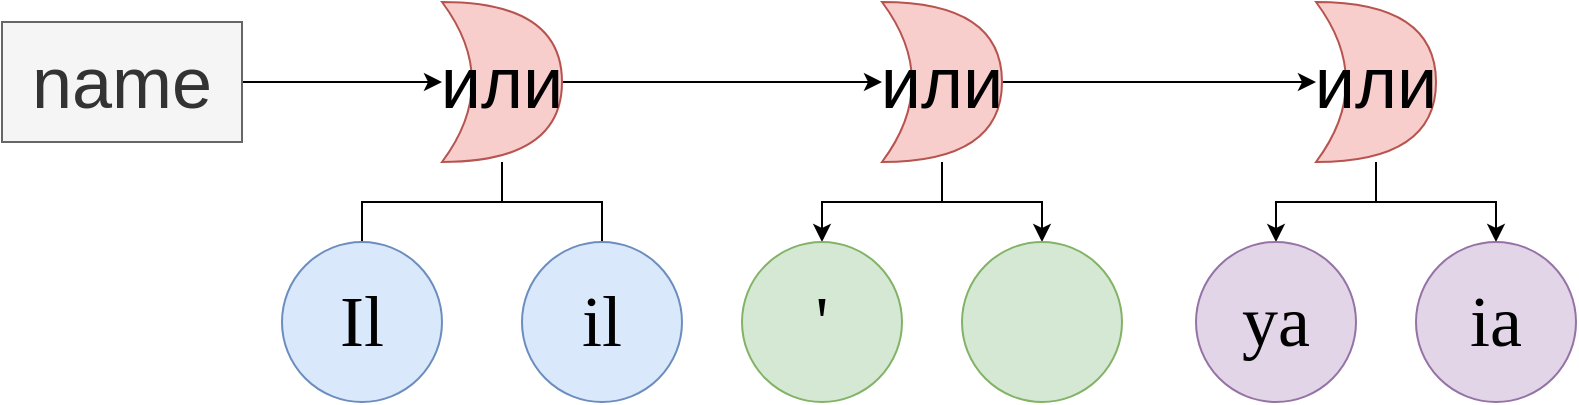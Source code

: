 <mxfile version="26.2.2" pages="4">
  <diagram name="name" id="vvKDLJb-A-VOjZvv_khr">
    <mxGraphModel dx="1697" dy="602" grid="1" gridSize="10" guides="1" tooltips="1" connect="1" arrows="1" fold="1" page="1" pageScale="1" pageWidth="827" pageHeight="1169" math="0" shadow="0">
      <root>
        <mxCell id="0" />
        <mxCell id="1" parent="0" />
        <mxCell id="aWQmwTy3YkOuyZylsyw8-1" style="edgeStyle=orthogonalEdgeStyle;rounded=0;orthogonalLoop=1;jettySize=auto;html=1;endArrow=none;startFill=0;fontSize=36;" parent="1" source="aWQmwTy3YkOuyZylsyw8-4" target="aWQmwTy3YkOuyZylsyw8-5" edge="1">
          <mxGeometry relative="1" as="geometry" />
        </mxCell>
        <mxCell id="aWQmwTy3YkOuyZylsyw8-2" style="edgeStyle=orthogonalEdgeStyle;rounded=0;orthogonalLoop=1;jettySize=auto;html=1;endArrow=none;startFill=0;fontSize=36;" parent="1" source="aWQmwTy3YkOuyZylsyw8-4" target="aWQmwTy3YkOuyZylsyw8-6" edge="1">
          <mxGeometry relative="1" as="geometry" />
        </mxCell>
        <mxCell id="aWQmwTy3YkOuyZylsyw8-3" style="edgeStyle=orthogonalEdgeStyle;rounded=0;orthogonalLoop=1;jettySize=auto;html=1;exitX=1;exitY=0.5;exitDx=0;exitDy=0;exitPerimeter=0;fontSize=36;" parent="1" source="aWQmwTy3YkOuyZylsyw8-4" target="aWQmwTy3YkOuyZylsyw8-12" edge="1">
          <mxGeometry relative="1" as="geometry">
            <mxPoint x="290" y="470" as="targetPoint" />
          </mxGeometry>
        </mxCell>
        <mxCell id="aWQmwTy3YkOuyZylsyw8-4" value="или" style="shape=xor;whiteSpace=wrap;html=1;fillColor=#f8cecc;strokeColor=#b85450;fontSize=36;" parent="1" vertex="1">
          <mxGeometry x="70" y="430" width="60" height="80" as="geometry" />
        </mxCell>
        <mxCell id="aWQmwTy3YkOuyZylsyw8-5" value="Il" style="ellipse;whiteSpace=wrap;html=1;aspect=fixed;fontFamily=Times New Roman;fillColor=#dae8fc;strokeColor=#6c8ebf;fontSize=36;" parent="1" vertex="1">
          <mxGeometry x="-10" y="550" width="80" height="80" as="geometry" />
        </mxCell>
        <mxCell id="aWQmwTy3YkOuyZylsyw8-6" value="il" style="ellipse;whiteSpace=wrap;html=1;aspect=fixed;fontFamily=Times New Roman;fillColor=#dae8fc;strokeColor=#6c8ebf;fontSize=36;" parent="1" vertex="1">
          <mxGeometry x="110" y="550" width="80" height="80" as="geometry" />
        </mxCell>
        <mxCell id="aWQmwTy3YkOuyZylsyw8-7" style="edgeStyle=orthogonalEdgeStyle;rounded=0;orthogonalLoop=1;jettySize=auto;html=1;fontSize=36;" parent="1" source="aWQmwTy3YkOuyZylsyw8-12" target="aWQmwTy3YkOuyZylsyw8-9" edge="1">
          <mxGeometry relative="1" as="geometry">
            <mxPoint x="320" y="510" as="sourcePoint" />
          </mxGeometry>
        </mxCell>
        <mxCell id="aWQmwTy3YkOuyZylsyw8-8" style="edgeStyle=orthogonalEdgeStyle;rounded=0;orthogonalLoop=1;jettySize=auto;html=1;fontSize=36;" parent="1" source="aWQmwTy3YkOuyZylsyw8-12" target="aWQmwTy3YkOuyZylsyw8-10" edge="1">
          <mxGeometry relative="1" as="geometry">
            <mxPoint x="320" y="510" as="sourcePoint" />
          </mxGeometry>
        </mxCell>
        <mxCell id="aWQmwTy3YkOuyZylsyw8-9" value="&#39;" style="ellipse;whiteSpace=wrap;html=1;aspect=fixed;fontFamily=Times New Roman;fillColor=#d5e8d4;strokeColor=#82b366;fontSize=36;" parent="1" vertex="1">
          <mxGeometry x="220" y="550" width="80" height="80" as="geometry" />
        </mxCell>
        <mxCell id="aWQmwTy3YkOuyZylsyw8-10" value="" style="ellipse;whiteSpace=wrap;html=1;aspect=fixed;fontFamily=Times New Roman;fillColor=#d5e8d4;strokeColor=#82b366;fontSize=36;" parent="1" vertex="1">
          <mxGeometry x="330" y="550" width="80" height="80" as="geometry" />
        </mxCell>
        <mxCell id="aWQmwTy3YkOuyZylsyw8-11" style="edgeStyle=orthogonalEdgeStyle;rounded=0;orthogonalLoop=1;jettySize=auto;html=1;exitX=1;exitY=0.5;exitDx=0;exitDy=0;exitPerimeter=0;fontSize=36;" parent="1" source="aWQmwTy3YkOuyZylsyw8-12" target="aWQmwTy3YkOuyZylsyw8-15" edge="1">
          <mxGeometry relative="1" as="geometry" />
        </mxCell>
        <mxCell id="aWQmwTy3YkOuyZylsyw8-12" value="или" style="shape=xor;whiteSpace=wrap;html=1;fillColor=#f8cecc;strokeColor=#b85450;fontSize=36;" parent="1" vertex="1">
          <mxGeometry x="290" y="430" width="60" height="80" as="geometry" />
        </mxCell>
        <mxCell id="aWQmwTy3YkOuyZylsyw8-13" style="edgeStyle=orthogonalEdgeStyle;rounded=0;orthogonalLoop=1;jettySize=auto;html=1;fontSize=36;" parent="1" source="aWQmwTy3YkOuyZylsyw8-15" target="aWQmwTy3YkOuyZylsyw8-17" edge="1">
          <mxGeometry relative="1" as="geometry" />
        </mxCell>
        <mxCell id="aWQmwTy3YkOuyZylsyw8-14" style="edgeStyle=orthogonalEdgeStyle;rounded=0;orthogonalLoop=1;jettySize=auto;html=1;fontSize=36;" parent="1" source="aWQmwTy3YkOuyZylsyw8-15" target="aWQmwTy3YkOuyZylsyw8-16" edge="1">
          <mxGeometry relative="1" as="geometry" />
        </mxCell>
        <mxCell id="aWQmwTy3YkOuyZylsyw8-15" value="или" style="shape=xor;whiteSpace=wrap;html=1;fillColor=#f8cecc;strokeColor=#b85450;fontSize=36;" parent="1" vertex="1">
          <mxGeometry x="507" y="430" width="60" height="80" as="geometry" />
        </mxCell>
        <mxCell id="aWQmwTy3YkOuyZylsyw8-16" value="ia" style="ellipse;whiteSpace=wrap;html=1;aspect=fixed;fontFamily=Times New Roman;fillColor=#e1d5e7;strokeColor=#9673a6;fontSize=36;" parent="1" vertex="1">
          <mxGeometry x="557" y="550" width="80" height="80" as="geometry" />
        </mxCell>
        <mxCell id="aWQmwTy3YkOuyZylsyw8-17" value="ya" style="ellipse;whiteSpace=wrap;html=1;aspect=fixed;fontFamily=Times New Roman;fillColor=#e1d5e7;strokeColor=#9673a6;fontSize=36;" parent="1" vertex="1">
          <mxGeometry x="447" y="550" width="80" height="80" as="geometry" />
        </mxCell>
        <mxCell id="BVjqVdA56QGrIOSSeF0j-2" style="edgeStyle=orthogonalEdgeStyle;rounded=0;orthogonalLoop=1;jettySize=auto;html=1;fontSize=36;" edge="1" parent="1" source="BVjqVdA56QGrIOSSeF0j-1" target="aWQmwTy3YkOuyZylsyw8-4">
          <mxGeometry relative="1" as="geometry" />
        </mxCell>
        <mxCell id="BVjqVdA56QGrIOSSeF0j-1" value="name" style="rounded=0;whiteSpace=wrap;html=1;fillColor=#f5f5f5;fontColor=#333333;strokeColor=#666666;fontSize=36;" vertex="1" parent="1">
          <mxGeometry x="-150" y="440" width="120" height="60" as="geometry" />
        </mxCell>
      </root>
    </mxGraphModel>
  </diagram>
  <diagram id="BvyeQ3Gx6KRCyaRTZ55Z" name="family">
    <mxGraphModel dx="1871" dy="722" grid="1" gridSize="10" guides="1" tooltips="1" connect="1" arrows="1" fold="1" page="1" pageScale="1" pageWidth="827" pageHeight="1169" math="0" shadow="0">
      <root>
        <mxCell id="0" />
        <mxCell id="1" parent="0" />
        <mxCell id="IlyarWeLGDUUMpu-slPG-1" style="edgeStyle=orthogonalEdgeStyle;rounded=0;orthogonalLoop=1;jettySize=auto;html=1;endArrow=none;startFill=0;fontSize=36;" parent="1" source="IlyarWeLGDUUMpu-slPG-4" target="IlyarWeLGDUUMpu-slPG-5" edge="1">
          <mxGeometry relative="1" as="geometry" />
        </mxCell>
        <mxCell id="IlyarWeLGDUUMpu-slPG-2" style="edgeStyle=orthogonalEdgeStyle;rounded=0;orthogonalLoop=1;jettySize=auto;html=1;endArrow=none;startFill=0;fontSize=36;" parent="1" source="IlyarWeLGDUUMpu-slPG-4" target="IlyarWeLGDUUMpu-slPG-6" edge="1">
          <mxGeometry relative="1" as="geometry" />
        </mxCell>
        <mxCell id="IlyarWeLGDUUMpu-slPG-3" style="edgeStyle=orthogonalEdgeStyle;rounded=0;orthogonalLoop=1;jettySize=auto;html=1;exitX=1;exitY=0.5;exitDx=0;exitDy=0;exitPerimeter=0;fontSize=36;" parent="1" source="IlyarWeLGDUUMpu-slPG-4" target="zYNdACUo6oXeiGIH741T-5" edge="1">
          <mxGeometry relative="1" as="geometry">
            <mxPoint x="290" y="470" as="targetPoint" />
          </mxGeometry>
        </mxCell>
        <mxCell id="IlyarWeLGDUUMpu-slPG-4" value="или" style="shape=xor;whiteSpace=wrap;html=1;fillColor=#f8cecc;strokeColor=#b85450;fontSize=36;" parent="1" vertex="1">
          <mxGeometry x="70" y="430" width="60" height="80" as="geometry" />
        </mxCell>
        <mxCell id="IlyarWeLGDUUMpu-slPG-5" value="Y" style="ellipse;whiteSpace=wrap;html=1;aspect=fixed;fontFamily=Times New Roman;fillColor=#dae8fc;strokeColor=#6c8ebf;fontStyle=1;fontSize=36;" parent="1" vertex="1">
          <mxGeometry x="-10" y="550" width="80" height="80" as="geometry" />
        </mxCell>
        <mxCell id="IlyarWeLGDUUMpu-slPG-6" value="J" style="ellipse;whiteSpace=wrap;html=1;aspect=fixed;fontFamily=Times New Roman;fillColor=#dae8fc;strokeColor=#6c8ebf;fontSize=36;" parent="1" vertex="1">
          <mxGeometry x="110" y="550" width="80" height="80" as="geometry" />
        </mxCell>
        <mxCell id="IlyarWeLGDUUMpu-slPG-7" style="edgeStyle=orthogonalEdgeStyle;rounded=0;orthogonalLoop=1;jettySize=auto;html=1;endArrow=none;startFill=0;fontSize=36;" parent="1" source="IlyarWeLGDUUMpu-slPG-12" target="IlyarWeLGDUUMpu-slPG-9" edge="1">
          <mxGeometry relative="1" as="geometry">
            <mxPoint x="419" y="510" as="sourcePoint" />
          </mxGeometry>
        </mxCell>
        <mxCell id="IlyarWeLGDUUMpu-slPG-8" style="edgeStyle=orthogonalEdgeStyle;rounded=0;orthogonalLoop=1;jettySize=auto;html=1;endArrow=none;startFill=0;fontSize=36;" parent="1" source="IlyarWeLGDUUMpu-slPG-12" target="IlyarWeLGDUUMpu-slPG-10" edge="1">
          <mxGeometry relative="1" as="geometry">
            <mxPoint x="419" y="510" as="sourcePoint" />
          </mxGeometry>
        </mxCell>
        <mxCell id="IlyarWeLGDUUMpu-slPG-9" value="k" style="ellipse;whiteSpace=wrap;html=1;aspect=fixed;fontFamily=Times New Roman;fillColor=#d5e8d4;strokeColor=#82b366;fontSize=36;" parent="1" vertex="1">
          <mxGeometry x="319" y="550" width="80" height="80" as="geometry" />
        </mxCell>
        <mxCell id="IlyarWeLGDUUMpu-slPG-10" value="" style="ellipse;whiteSpace=wrap;html=1;aspect=fixed;fontFamily=Times New Roman;fillColor=#d5e8d4;strokeColor=#82b366;fontSize=36;" parent="1" vertex="1">
          <mxGeometry x="429" y="550" width="80" height="80" as="geometry" />
        </mxCell>
        <mxCell id="IlyarWeLGDUUMpu-slPG-11" style="edgeStyle=orthogonalEdgeStyle;rounded=0;orthogonalLoop=1;jettySize=auto;html=1;exitX=1;exitY=0.5;exitDx=0;exitDy=0;exitPerimeter=0;fontSize=36;" parent="1" source="IlyarWeLGDUUMpu-slPG-12" target="zYNdACUo6oXeiGIH741T-7" edge="1">
          <mxGeometry relative="1" as="geometry">
            <mxPoint x="610" y="470" as="targetPoint" />
          </mxGeometry>
        </mxCell>
        <mxCell id="IlyarWeLGDUUMpu-slPG-12" value="или" style="shape=xor;whiteSpace=wrap;html=1;fillColor=#f8cecc;strokeColor=#b85450;fontSize=36;" parent="1" vertex="1">
          <mxGeometry x="389" y="430" width="60" height="80" as="geometry" />
        </mxCell>
        <mxCell id="IlyarWeLGDUUMpu-slPG-13" style="edgeStyle=orthogonalEdgeStyle;rounded=0;orthogonalLoop=1;jettySize=auto;html=1;endArrow=none;startFill=0;fontSize=36;" parent="1" source="IlyarWeLGDUUMpu-slPG-15" target="IlyarWeLGDUUMpu-slPG-17" edge="1">
          <mxGeometry relative="1" as="geometry" />
        </mxCell>
        <mxCell id="IlyarWeLGDUUMpu-slPG-14" style="edgeStyle=orthogonalEdgeStyle;rounded=0;orthogonalLoop=1;jettySize=auto;html=1;endArrow=none;startFill=0;fontSize=36;" parent="1" source="IlyarWeLGDUUMpu-slPG-15" target="IlyarWeLGDUUMpu-slPG-16" edge="1">
          <mxGeometry relative="1" as="geometry" />
        </mxCell>
        <mxCell id="PwUADSbrjP1wNqWiFYnd-2" style="edgeStyle=orthogonalEdgeStyle;rounded=0;orthogonalLoop=1;jettySize=auto;html=1;fontSize=36;" parent="1" source="PwUADSbrjP1wNqWiFYnd-3" target="PwUADSbrjP1wNqWiFYnd-1" edge="1">
          <mxGeometry relative="1" as="geometry" />
        </mxCell>
        <mxCell id="IlyarWeLGDUUMpu-slPG-15" value="или" style="shape=xor;whiteSpace=wrap;html=1;fillColor=#f8cecc;strokeColor=#b85450;fontSize=36;" parent="1" vertex="1">
          <mxGeometry x="747" y="430" width="60" height="80" as="geometry" />
        </mxCell>
        <mxCell id="IlyarWeLGDUUMpu-slPG-16" value="w" style="ellipse;whiteSpace=wrap;html=1;aspect=fixed;fontFamily=Times New Roman;fillColor=#e1d5e7;strokeColor=#9673a6;fontSize=36;" parent="1" vertex="1">
          <mxGeometry x="797" y="550" width="80" height="80" as="geometry" />
        </mxCell>
        <mxCell id="IlyarWeLGDUUMpu-slPG-17" value="v" style="ellipse;whiteSpace=wrap;html=1;aspect=fixed;fontFamily=Times New Roman;fillColor=#e1d5e7;strokeColor=#9673a6;fontSize=36;" parent="1" vertex="1">
          <mxGeometry x="687" y="550" width="80" height="80" as="geometry" />
        </mxCell>
        <mxCell id="zYNdACUo6oXeiGIH741T-1" style="edgeStyle=orthogonalEdgeStyle;rounded=0;orthogonalLoop=1;jettySize=auto;html=1;exitX=0.5;exitY=0;exitDx=0;exitDy=0;endArrow=none;startFill=0;fontSize=36;" parent="1" source="IlyarWeLGDUUMpu-slPG-18" target="IlyarWeLGDUUMpu-slPG-4" edge="1">
          <mxGeometry relative="1" as="geometry" />
        </mxCell>
        <mxCell id="IlyarWeLGDUUMpu-slPG-18" value="Ii" style="ellipse;whiteSpace=wrap;html=1;aspect=fixed;fontFamily=Times New Roman;fillColor=#dae8fc;strokeColor=#6c8ebf;fontSize=36;" parent="1" vertex="1">
          <mxGeometry x="-120" y="550" width="80" height="80" as="geometry" />
        </mxCell>
        <mxCell id="zYNdACUo6oXeiGIH741T-3" style="edgeStyle=orthogonalEdgeStyle;rounded=0;orthogonalLoop=1;jettySize=auto;html=1;exitX=0.5;exitY=0;exitDx=0;exitDy=0;endArrow=none;startFill=0;fontSize=36;" parent="1" source="IlyarWeLGDUUMpu-slPG-19" target="IlyarWeLGDUUMpu-slPG-4" edge="1">
          <mxGeometry relative="1" as="geometry">
            <Array as="points">
              <mxPoint x="30" y="640" />
              <mxPoint x="100" y="640" />
            </Array>
          </mxGeometry>
        </mxCell>
        <mxCell id="IlyarWeLGDUUMpu-slPG-19" value="y" style="ellipse;whiteSpace=wrap;html=1;aspect=fixed;fontFamily=Times New Roman;fillColor=#dae8fc;strokeColor=#6c8ebf;fontStyle=1;fontSize=36;" parent="1" vertex="1">
          <mxGeometry x="-10" y="660" width="80" height="80" as="geometry" />
        </mxCell>
        <mxCell id="zYNdACUo6oXeiGIH741T-4" style="edgeStyle=orthogonalEdgeStyle;rounded=0;orthogonalLoop=1;jettySize=auto;html=1;exitX=0.5;exitY=0;exitDx=0;exitDy=0;endArrow=none;startFill=0;fontSize=36;" parent="1" source="IlyarWeLGDUUMpu-slPG-20" target="IlyarWeLGDUUMpu-slPG-4" edge="1">
          <mxGeometry relative="1" as="geometry">
            <Array as="points">
              <mxPoint x="150" y="640" />
              <mxPoint x="100" y="640" />
            </Array>
          </mxGeometry>
        </mxCell>
        <mxCell id="IlyarWeLGDUUMpu-slPG-20" value="j" style="ellipse;whiteSpace=wrap;html=1;aspect=fixed;fontFamily=Times New Roman;fillColor=#dae8fc;strokeColor=#6c8ebf;fontSize=36;" parent="1" vertex="1">
          <mxGeometry x="110" y="660" width="80" height="80" as="geometry" />
        </mxCell>
        <mxCell id="zYNdACUo6oXeiGIH741T-2" style="edgeStyle=orthogonalEdgeStyle;rounded=0;orthogonalLoop=1;jettySize=auto;html=1;exitX=0.5;exitY=0;exitDx=0;exitDy=0;endArrow=none;startFill=0;fontSize=36;" parent="1" source="IlyarWeLGDUUMpu-slPG-21" target="IlyarWeLGDUUMpu-slPG-4" edge="1">
          <mxGeometry relative="1" as="geometry">
            <Array as="points">
              <mxPoint x="-80" y="640" />
              <mxPoint x="100" y="640" />
            </Array>
          </mxGeometry>
        </mxCell>
        <mxCell id="IlyarWeLGDUUMpu-slPG-21" value="ii" style="ellipse;whiteSpace=wrap;html=1;aspect=fixed;fontFamily=Times New Roman;fillColor=#dae8fc;strokeColor=#6c8ebf;fontSize=36;" parent="1" vertex="1">
          <mxGeometry x="-120" y="660" width="80" height="80" as="geometry" />
        </mxCell>
        <mxCell id="zYNdACUo6oXeiGIH741T-6" style="edgeStyle=orthogonalEdgeStyle;rounded=0;orthogonalLoop=1;jettySize=auto;html=1;exitX=1;exitY=0.5;exitDx=0;exitDy=0;fontSize=36;" parent="1" source="zYNdACUo6oXeiGIH741T-5" target="IlyarWeLGDUUMpu-slPG-12" edge="1">
          <mxGeometry relative="1" as="geometry" />
        </mxCell>
        <mxCell id="zYNdACUo6oXeiGIH741T-5" value="u" style="ellipse;whiteSpace=wrap;html=1;aspect=fixed;fillColor=#fff2cc;strokeColor=#d6b656;fontSize=36;" parent="1" vertex="1">
          <mxGeometry x="220" y="430" width="80" height="80" as="geometry" />
        </mxCell>
        <mxCell id="zYNdACUo6oXeiGIH741T-8" style="edgeStyle=orthogonalEdgeStyle;rounded=0;orthogonalLoop=1;jettySize=auto;html=1;exitX=1;exitY=0.5;exitDx=0;exitDy=0;fontSize=36;" parent="1" source="zYNdACUo6oXeiGIH741T-7" target="IlyarWeLGDUUMpu-slPG-15" edge="1">
          <mxGeometry relative="1" as="geometry" />
        </mxCell>
        <mxCell id="zYNdACUo6oXeiGIH741T-7" value="hno" style="ellipse;whiteSpace=wrap;html=1;aspect=fixed;fillColor=#fff2cc;strokeColor=#d6b656;fontSize=36;" parent="1" vertex="1">
          <mxGeometry x="560" y="430" width="80" height="80" as="geometry" />
        </mxCell>
        <mxCell id="PwUADSbrjP1wNqWiFYnd-10" style="edgeStyle=orthogonalEdgeStyle;rounded=0;orthogonalLoop=1;jettySize=auto;html=1;exitX=1;exitY=0.5;exitDx=0;exitDy=0;fontSize=36;" parent="1" source="PwUADSbrjP1wNqWiFYnd-1" target="PwUADSbrjP1wNqWiFYnd-9" edge="1">
          <mxGeometry relative="1" as="geometry" />
        </mxCell>
        <mxCell id="PwUADSbrjP1wNqWiFYnd-1" value="k" style="ellipse;whiteSpace=wrap;html=1;aspect=fixed;fillColor=#fff2cc;strokeColor=#d6b656;fontSize=36;" parent="1" vertex="1">
          <mxGeometry x="1130" y="430" width="80" height="80" as="geometry" />
        </mxCell>
        <mxCell id="PwUADSbrjP1wNqWiFYnd-4" value="" style="edgeStyle=orthogonalEdgeStyle;rounded=0;orthogonalLoop=1;jettySize=auto;html=1;fontSize=36;" parent="1" source="IlyarWeLGDUUMpu-slPG-15" target="PwUADSbrjP1wNqWiFYnd-3" edge="1">
          <mxGeometry relative="1" as="geometry">
            <mxPoint x="807" y="470" as="sourcePoint" />
            <mxPoint x="1200" y="470" as="targetPoint" />
          </mxGeometry>
        </mxCell>
        <mxCell id="PwUADSbrjP1wNqWiFYnd-7" style="edgeStyle=orthogonalEdgeStyle;rounded=0;orthogonalLoop=1;jettySize=auto;html=1;endArrow=none;startFill=0;fontSize=36;" parent="1" source="PwUADSbrjP1wNqWiFYnd-3" target="PwUADSbrjP1wNqWiFYnd-6" edge="1">
          <mxGeometry relative="1" as="geometry" />
        </mxCell>
        <mxCell id="PwUADSbrjP1wNqWiFYnd-8" style="edgeStyle=orthogonalEdgeStyle;rounded=0;orthogonalLoop=1;jettySize=auto;html=1;endArrow=none;startFill=0;fontSize=36;" parent="1" source="PwUADSbrjP1wNqWiFYnd-3" target="PwUADSbrjP1wNqWiFYnd-5" edge="1">
          <mxGeometry relative="1" as="geometry" />
        </mxCell>
        <mxCell id="PwUADSbrjP1wNqWiFYnd-3" value="или" style="shape=xor;whiteSpace=wrap;html=1;fillColor=#f8cecc;strokeColor=#b85450;fontSize=36;" parent="1" vertex="1">
          <mxGeometry x="970" y="430" width="60" height="80" as="geometry" />
        </mxCell>
        <mxCell id="PwUADSbrjP1wNqWiFYnd-5" value="c" style="ellipse;whiteSpace=wrap;html=1;aspect=fixed;fontFamily=Times New Roman;fillColor=#b0e3e6;strokeColor=#0e8088;fontSize=36;" parent="1" vertex="1">
          <mxGeometry x="1015" y="550" width="80" height="80" as="geometry" />
        </mxCell>
        <mxCell id="PwUADSbrjP1wNqWiFYnd-6" value="s" style="ellipse;whiteSpace=wrap;html=1;aspect=fixed;fontFamily=Times New Roman;fillColor=#b0e3e6;strokeColor=#0e8088;fontSize=36;" parent="1" vertex="1">
          <mxGeometry x="905" y="550" width="80" height="80" as="geometry" />
        </mxCell>
        <mxCell id="PwUADSbrjP1wNqWiFYnd-14" style="edgeStyle=orthogonalEdgeStyle;rounded=0;orthogonalLoop=1;jettySize=auto;html=1;endArrow=none;startFill=0;fontSize=36;" parent="1" source="PwUADSbrjP1wNqWiFYnd-9" target="PwUADSbrjP1wNqWiFYnd-11" edge="1">
          <mxGeometry relative="1" as="geometry" />
        </mxCell>
        <mxCell id="PwUADSbrjP1wNqWiFYnd-15" style="edgeStyle=orthogonalEdgeStyle;rounded=0;orthogonalLoop=1;jettySize=auto;html=1;endArrow=none;startFill=0;fontSize=36;" parent="1" source="PwUADSbrjP1wNqWiFYnd-9" target="PwUADSbrjP1wNqWiFYnd-12" edge="1">
          <mxGeometry relative="1" as="geometry" />
        </mxCell>
        <mxCell id="PwUADSbrjP1wNqWiFYnd-21" style="edgeStyle=orthogonalEdgeStyle;rounded=0;orthogonalLoop=1;jettySize=auto;html=1;exitX=1;exitY=0.5;exitDx=0;exitDy=0;exitPerimeter=0;fontSize=36;" parent="1" source="PwUADSbrjP1wNqWiFYnd-9" target="PwUADSbrjP1wNqWiFYnd-18" edge="1">
          <mxGeometry relative="1" as="geometry" />
        </mxCell>
        <mxCell id="PwUADSbrjP1wNqWiFYnd-9" value="или" style="shape=xor;whiteSpace=wrap;html=1;fillColor=#f8cecc;strokeColor=#b85450;fontSize=36;" parent="1" vertex="1">
          <mxGeometry x="1300" y="430" width="60" height="80" as="geometry" />
        </mxCell>
        <mxCell id="PwUADSbrjP1wNqWiFYnd-11" value="i" style="ellipse;whiteSpace=wrap;html=1;aspect=fixed;fillColor=#d0cee2;strokeColor=#56517e;fontSize=36;" parent="1" vertex="1">
          <mxGeometry x="1250" y="550" width="80" height="80" as="geometry" />
        </mxCell>
        <mxCell id="PwUADSbrjP1wNqWiFYnd-12" value="" style="ellipse;whiteSpace=wrap;html=1;aspect=fixed;fillColor=#d0cee2;strokeColor=#56517e;fontSize=36;" parent="1" vertex="1">
          <mxGeometry x="1360" y="550" width="80" height="80" as="geometry" />
        </mxCell>
        <mxCell id="PwUADSbrjP1wNqWiFYnd-16" style="edgeStyle=orthogonalEdgeStyle;rounded=0;orthogonalLoop=1;jettySize=auto;html=1;endArrow=none;startFill=0;fontSize=36;" parent="1" source="PwUADSbrjP1wNqWiFYnd-18" target="PwUADSbrjP1wNqWiFYnd-19" edge="1">
          <mxGeometry relative="1" as="geometry" />
        </mxCell>
        <mxCell id="PwUADSbrjP1wNqWiFYnd-17" style="edgeStyle=orthogonalEdgeStyle;rounded=0;orthogonalLoop=1;jettySize=auto;html=1;endArrow=none;startFill=0;fontSize=36;" parent="1" source="PwUADSbrjP1wNqWiFYnd-18" target="PwUADSbrjP1wNqWiFYnd-20" edge="1">
          <mxGeometry relative="1" as="geometry" />
        </mxCell>
        <mxCell id="PwUADSbrjP1wNqWiFYnd-18" value="или" style="shape=xor;whiteSpace=wrap;html=1;fillColor=#f8cecc;strokeColor=#b85450;fontSize=36;" parent="1" vertex="1">
          <mxGeometry x="1540" y="430" width="60" height="80" as="geometry" />
        </mxCell>
        <mxCell id="PwUADSbrjP1wNqWiFYnd-19" value="i" style="ellipse;whiteSpace=wrap;html=1;aspect=fixed;fillColor=#b1ddf0;strokeColor=#10739e;fontSize=36;" parent="1" vertex="1">
          <mxGeometry x="1490" y="550" width="80" height="80" as="geometry" />
        </mxCell>
        <mxCell id="PwUADSbrjP1wNqWiFYnd-20" value="y" style="ellipse;whiteSpace=wrap;html=1;aspect=fixed;fillColor=#b1ddf0;strokeColor=#10739e;fontSize=36;" parent="1" vertex="1">
          <mxGeometry x="1600" y="550" width="80" height="80" as="geometry" />
        </mxCell>
        <mxCell id="ahq3JyxcOsWg4owU67qt-2" style="edgeStyle=orthogonalEdgeStyle;rounded=0;orthogonalLoop=1;jettySize=auto;html=1;fontSize=36;" edge="1" parent="1" source="ahq3JyxcOsWg4owU67qt-1" target="IlyarWeLGDUUMpu-slPG-4">
          <mxGeometry relative="1" as="geometry" />
        </mxCell>
        <mxCell id="ahq3JyxcOsWg4owU67qt-1" value="family" style="rounded=0;whiteSpace=wrap;html=1;fillColor=#f5f5f5;fontColor=#333333;strokeColor=#666666;fontSize=36;" vertex="1" parent="1">
          <mxGeometry x="-240" y="440" width="120" height="60" as="geometry" />
        </mxCell>
      </root>
    </mxGraphModel>
  </diagram>
  <diagram id="aiZicbXN4xktOsDYEOg8" name="denormalized">
    <mxGraphModel dx="1044" dy="722" grid="1" gridSize="10" guides="1" tooltips="1" connect="1" arrows="1" fold="1" page="1" pageScale="1" pageWidth="827" pageHeight="1169" math="0" shadow="0">
      <root>
        <mxCell id="0" />
        <mxCell id="1" parent="0" />
        <mxCell id="RzyW7dsZa57dTu80yp6m-5" style="edgeStyle=orthogonalEdgeStyle;rounded=0;orthogonalLoop=1;jettySize=auto;html=1;fontSize=36;" parent="1" source="AxjwKdbCwNIrNJ3OUNHR-1" target="RzyW7dsZa57dTu80yp6m-4" edge="1">
          <mxGeometry relative="1" as="geometry" />
        </mxCell>
        <mxCell id="RzyW7dsZa57dTu80yp6m-6" style="edgeStyle=orthogonalEdgeStyle;rounded=0;orthogonalLoop=1;jettySize=auto;html=1;entryX=0.5;entryY=0;entryDx=0;entryDy=0;fontSize=36;" parent="1" source="AxjwKdbCwNIrNJ3OUNHR-1" target="RzyW7dsZa57dTu80yp6m-3" edge="1">
          <mxGeometry relative="1" as="geometry">
            <Array as="points">
              <mxPoint x="340" y="260" />
              <mxPoint x="420" y="260" />
            </Array>
          </mxGeometry>
        </mxCell>
        <mxCell id="AxjwKdbCwNIrNJ3OUNHR-1" value="и" style="shape=or;whiteSpace=wrap;html=1;fillColor=#d5e8d4;strokeColor=#82b366;fontSize=36;" parent="1" vertex="1">
          <mxGeometry x="310" y="150" width="60" height="80" as="geometry" />
        </mxCell>
        <mxCell id="RzyW7dsZa57dTu80yp6m-3" value="family" style="rounded=0;whiteSpace=wrap;html=1;fillColor=#f5f5f5;fontColor=#333333;strokeColor=#666666;fontSize=36;" parent="1" vertex="1">
          <mxGeometry x="360" y="290" width="120" height="60" as="geometry" />
        </mxCell>
        <mxCell id="RzyW7dsZa57dTu80yp6m-4" value="name" style="rounded=0;whiteSpace=wrap;html=1;fillColor=#f5f5f5;fontColor=#333333;strokeColor=#666666;fontSize=36;" parent="1" vertex="1">
          <mxGeometry x="190" y="290" width="120" height="60" as="geometry" />
        </mxCell>
      </root>
    </mxGraphModel>
  </diagram>
  <diagram id="x4GNaLC7eUYRRuN_Ybx3" name="варианты_визуализации">
    <mxGraphModel dx="1844" dy="722" grid="1" gridSize="10" guides="1" tooltips="1" connect="1" arrows="1" fold="1" page="1" pageScale="1" pageWidth="827" pageHeight="1169" math="0" shadow="0">
      <root>
        <mxCell id="0" />
        <mxCell id="1" parent="0" />
        <mxCell id="svfBocwybpzQymfJGrxl-1" style="edgeStyle=orthogonalEdgeStyle;rounded=0;orthogonalLoop=1;jettySize=auto;html=1;entryX=0;entryY=0.5;entryDx=0;entryDy=0;exitX=0.5;exitY=1;exitDx=0;exitDy=0;" edge="1" parent="1" source="svfBocwybpzQymfJGrxl-2" target="svfBocwybpzQymfJGrxl-5">
          <mxGeometry relative="1" as="geometry">
            <Array as="points">
              <mxPoint x="140" y="220" />
              <mxPoint x="220" y="220" />
              <mxPoint x="220" y="160" />
            </Array>
          </mxGeometry>
        </mxCell>
        <mxCell id="svfBocwybpzQymfJGrxl-2" value="Il" style="ellipse;whiteSpace=wrap;html=1;aspect=fixed;fontFamily=Times New Roman;fillColor=#dae8fc;strokeColor=#6c8ebf;" vertex="1" parent="1">
          <mxGeometry x="100" y="120" width="80" height="80" as="geometry" />
        </mxCell>
        <mxCell id="svfBocwybpzQymfJGrxl-3" value="il" style="ellipse;whiteSpace=wrap;html=1;aspect=fixed;fontFamily=Times New Roman;fillColor=#dae8fc;strokeColor=#6c8ebf;" vertex="1" parent="1">
          <mxGeometry x="100" y="240" width="80" height="80" as="geometry" />
        </mxCell>
        <mxCell id="svfBocwybpzQymfJGrxl-4" style="edgeStyle=orthogonalEdgeStyle;rounded=0;orthogonalLoop=1;jettySize=auto;html=1;exitX=0.5;exitY=1;exitDx=0;exitDy=0;" edge="1" parent="1" source="svfBocwybpzQymfJGrxl-5" target="svfBocwybpzQymfJGrxl-7">
          <mxGeometry relative="1" as="geometry">
            <Array as="points">
              <mxPoint x="290" y="220" />
              <mxPoint x="360" y="220" />
              <mxPoint x="360" y="160" />
            </Array>
          </mxGeometry>
        </mxCell>
        <mxCell id="svfBocwybpzQymfJGrxl-5" value="&#39;" style="ellipse;whiteSpace=wrap;html=1;aspect=fixed;fontFamily=Times New Roman;fillColor=#d5e8d4;strokeColor=#82b366;" vertex="1" parent="1">
          <mxGeometry x="250" y="120" width="80" height="80" as="geometry" />
        </mxCell>
        <mxCell id="svfBocwybpzQymfJGrxl-6" style="edgeStyle=orthogonalEdgeStyle;rounded=0;orthogonalLoop=1;jettySize=auto;html=1;exitX=0.5;exitY=0;exitDx=0;exitDy=0;entryX=0;entryY=0.5;entryDx=0;entryDy=0;" edge="1" parent="1" source="svfBocwybpzQymfJGrxl-3" target="svfBocwybpzQymfJGrxl-8">
          <mxGeometry relative="1" as="geometry">
            <mxPoint x="290" y="240" as="sourcePoint" />
            <Array as="points">
              <mxPoint x="140" y="220" />
              <mxPoint x="360" y="220" />
              <mxPoint x="360" y="280" />
            </Array>
          </mxGeometry>
        </mxCell>
        <mxCell id="svfBocwybpzQymfJGrxl-7" value="ia" style="ellipse;whiteSpace=wrap;html=1;aspect=fixed;fontFamily=Times New Roman;fillColor=#e1d5e7;strokeColor=#9673a6;" vertex="1" parent="1">
          <mxGeometry x="400" y="120" width="80" height="80" as="geometry" />
        </mxCell>
        <mxCell id="svfBocwybpzQymfJGrxl-8" value="ya" style="ellipse;whiteSpace=wrap;html=1;aspect=fixed;fontFamily=Times New Roman;fillColor=#e1d5e7;strokeColor=#9673a6;" vertex="1" parent="1">
          <mxGeometry x="400" y="240" width="80" height="80" as="geometry" />
        </mxCell>
        <mxCell id="svfBocwybpzQymfJGrxl-9" style="edgeStyle=orthogonalEdgeStyle;rounded=0;orthogonalLoop=1;jettySize=auto;html=1;endArrow=none;startFill=0;" edge="1" parent="1" source="svfBocwybpzQymfJGrxl-12" target="svfBocwybpzQymfJGrxl-13">
          <mxGeometry relative="1" as="geometry" />
        </mxCell>
        <mxCell id="svfBocwybpzQymfJGrxl-10" style="edgeStyle=orthogonalEdgeStyle;rounded=0;orthogonalLoop=1;jettySize=auto;html=1;endArrow=none;startFill=0;" edge="1" parent="1" source="svfBocwybpzQymfJGrxl-12" target="svfBocwybpzQymfJGrxl-14">
          <mxGeometry relative="1" as="geometry" />
        </mxCell>
        <mxCell id="svfBocwybpzQymfJGrxl-11" style="edgeStyle=orthogonalEdgeStyle;rounded=0;orthogonalLoop=1;jettySize=auto;html=1;exitX=1;exitY=0.5;exitDx=0;exitDy=0;exitPerimeter=0;" edge="1" parent="1" source="svfBocwybpzQymfJGrxl-12" target="svfBocwybpzQymfJGrxl-20">
          <mxGeometry relative="1" as="geometry">
            <mxPoint x="290" y="470" as="targetPoint" />
          </mxGeometry>
        </mxCell>
        <mxCell id="svfBocwybpzQymfJGrxl-12" value="или" style="shape=xor;whiteSpace=wrap;html=1;fillColor=#f8cecc;strokeColor=#b85450;" vertex="1" parent="1">
          <mxGeometry x="70" y="430" width="60" height="80" as="geometry" />
        </mxCell>
        <mxCell id="svfBocwybpzQymfJGrxl-13" value="Il" style="ellipse;whiteSpace=wrap;html=1;aspect=fixed;fontFamily=Times New Roman;fillColor=#dae8fc;strokeColor=#6c8ebf;" vertex="1" parent="1">
          <mxGeometry x="-10" y="550" width="80" height="80" as="geometry" />
        </mxCell>
        <mxCell id="svfBocwybpzQymfJGrxl-14" value="il" style="ellipse;whiteSpace=wrap;html=1;aspect=fixed;fontFamily=Times New Roman;fillColor=#dae8fc;strokeColor=#6c8ebf;" vertex="1" parent="1">
          <mxGeometry x="110" y="550" width="80" height="80" as="geometry" />
        </mxCell>
        <mxCell id="svfBocwybpzQymfJGrxl-15" style="edgeStyle=orthogonalEdgeStyle;rounded=0;orthogonalLoop=1;jettySize=auto;html=1;" edge="1" parent="1" source="svfBocwybpzQymfJGrxl-20" target="svfBocwybpzQymfJGrxl-17">
          <mxGeometry relative="1" as="geometry">
            <mxPoint x="320" y="510" as="sourcePoint" />
          </mxGeometry>
        </mxCell>
        <mxCell id="svfBocwybpzQymfJGrxl-16" style="edgeStyle=orthogonalEdgeStyle;rounded=0;orthogonalLoop=1;jettySize=auto;html=1;" edge="1" parent="1" source="svfBocwybpzQymfJGrxl-20" target="svfBocwybpzQymfJGrxl-18">
          <mxGeometry relative="1" as="geometry">
            <mxPoint x="320" y="510" as="sourcePoint" />
          </mxGeometry>
        </mxCell>
        <mxCell id="svfBocwybpzQymfJGrxl-17" value="&#39;" style="ellipse;whiteSpace=wrap;html=1;aspect=fixed;fontFamily=Times New Roman;fillColor=#d5e8d4;strokeColor=#82b366;" vertex="1" parent="1">
          <mxGeometry x="220" y="550" width="80" height="80" as="geometry" />
        </mxCell>
        <mxCell id="svfBocwybpzQymfJGrxl-18" value="" style="ellipse;whiteSpace=wrap;html=1;aspect=fixed;fontFamily=Times New Roman;fillColor=#d5e8d4;strokeColor=#82b366;" vertex="1" parent="1">
          <mxGeometry x="330" y="550" width="80" height="80" as="geometry" />
        </mxCell>
        <mxCell id="svfBocwybpzQymfJGrxl-19" style="edgeStyle=orthogonalEdgeStyle;rounded=0;orthogonalLoop=1;jettySize=auto;html=1;exitX=1;exitY=0.5;exitDx=0;exitDy=0;exitPerimeter=0;" edge="1" parent="1" source="svfBocwybpzQymfJGrxl-20" target="svfBocwybpzQymfJGrxl-23">
          <mxGeometry relative="1" as="geometry" />
        </mxCell>
        <mxCell id="svfBocwybpzQymfJGrxl-20" value="или" style="shape=xor;whiteSpace=wrap;html=1;fillColor=#f8cecc;strokeColor=#b85450;" vertex="1" parent="1">
          <mxGeometry x="290" y="430" width="60" height="80" as="geometry" />
        </mxCell>
        <mxCell id="svfBocwybpzQymfJGrxl-21" style="edgeStyle=orthogonalEdgeStyle;rounded=0;orthogonalLoop=1;jettySize=auto;html=1;" edge="1" parent="1" source="svfBocwybpzQymfJGrxl-23" target="svfBocwybpzQymfJGrxl-25">
          <mxGeometry relative="1" as="geometry" />
        </mxCell>
        <mxCell id="svfBocwybpzQymfJGrxl-22" style="edgeStyle=orthogonalEdgeStyle;rounded=0;orthogonalLoop=1;jettySize=auto;html=1;" edge="1" parent="1" source="svfBocwybpzQymfJGrxl-23" target="svfBocwybpzQymfJGrxl-24">
          <mxGeometry relative="1" as="geometry" />
        </mxCell>
        <mxCell id="svfBocwybpzQymfJGrxl-23" value="или" style="shape=xor;whiteSpace=wrap;html=1;fillColor=#f8cecc;strokeColor=#b85450;" vertex="1" parent="1">
          <mxGeometry x="507" y="430" width="60" height="80" as="geometry" />
        </mxCell>
        <mxCell id="svfBocwybpzQymfJGrxl-24" value="ia" style="ellipse;whiteSpace=wrap;html=1;aspect=fixed;fontFamily=Times New Roman;fillColor=#e1d5e7;strokeColor=#9673a6;" vertex="1" parent="1">
          <mxGeometry x="557" y="550" width="80" height="80" as="geometry" />
        </mxCell>
        <mxCell id="svfBocwybpzQymfJGrxl-25" value="ya" style="ellipse;whiteSpace=wrap;html=1;aspect=fixed;fontFamily=Times New Roman;fillColor=#e1d5e7;strokeColor=#9673a6;" vertex="1" parent="1">
          <mxGeometry x="447" y="550" width="80" height="80" as="geometry" />
        </mxCell>
        <mxCell id="svfBocwybpzQymfJGrxl-26" style="edgeStyle=orthogonalEdgeStyle;rounded=0;orthogonalLoop=1;jettySize=auto;html=1;endArrow=none;startFill=0;" edge="1" parent="1" source="svfBocwybpzQymfJGrxl-29" target="svfBocwybpzQymfJGrxl-32">
          <mxGeometry relative="1" as="geometry" />
        </mxCell>
        <mxCell id="svfBocwybpzQymfJGrxl-27" style="edgeStyle=orthogonalEdgeStyle;rounded=0;orthogonalLoop=1;jettySize=auto;html=1;endArrow=none;startFill=0;" edge="1" parent="1" source="svfBocwybpzQymfJGrxl-29" target="svfBocwybpzQymfJGrxl-39">
          <mxGeometry relative="1" as="geometry">
            <Array as="points">
              <mxPoint x="330" y="820" />
              <mxPoint x="330" y="820" />
            </Array>
          </mxGeometry>
        </mxCell>
        <mxCell id="svfBocwybpzQymfJGrxl-28" style="edgeStyle=orthogonalEdgeStyle;rounded=0;orthogonalLoop=1;jettySize=auto;html=1;endArrow=none;startFill=0;" edge="1" parent="1" source="svfBocwybpzQymfJGrxl-29" target="svfBocwybpzQymfJGrxl-42">
          <mxGeometry relative="1" as="geometry" />
        </mxCell>
        <mxCell id="svfBocwybpzQymfJGrxl-29" value="и" style="shape=or;whiteSpace=wrap;html=1;fillColor=#ffe6cc;strokeColor=#d79b00;" vertex="1" parent="1">
          <mxGeometry x="300" y="720" width="60" height="80" as="geometry" />
        </mxCell>
        <mxCell id="svfBocwybpzQymfJGrxl-30" style="edgeStyle=orthogonalEdgeStyle;rounded=0;orthogonalLoop=1;jettySize=auto;html=1;" edge="1" parent="1" source="svfBocwybpzQymfJGrxl-32" target="svfBocwybpzQymfJGrxl-33">
          <mxGeometry relative="1" as="geometry" />
        </mxCell>
        <mxCell id="svfBocwybpzQymfJGrxl-31" style="edgeStyle=orthogonalEdgeStyle;rounded=0;orthogonalLoop=1;jettySize=auto;html=1;" edge="1" parent="1" source="svfBocwybpzQymfJGrxl-32" target="svfBocwybpzQymfJGrxl-34">
          <mxGeometry relative="1" as="geometry" />
        </mxCell>
        <mxCell id="svfBocwybpzQymfJGrxl-32" value="или" style="shape=xor;whiteSpace=wrap;html=1;fillColor=#f8cecc;strokeColor=#b85450;" vertex="1" parent="1">
          <mxGeometry x="76.5" y="850" width="60" height="80" as="geometry" />
        </mxCell>
        <mxCell id="svfBocwybpzQymfJGrxl-33" value="Il" style="ellipse;whiteSpace=wrap;html=1;aspect=fixed;fontFamily=Times New Roman;fillColor=#dae8fc;strokeColor=#6c8ebf;" vertex="1" parent="1">
          <mxGeometry x="-3.5" y="970" width="80" height="80" as="geometry" />
        </mxCell>
        <mxCell id="svfBocwybpzQymfJGrxl-34" value="il" style="ellipse;whiteSpace=wrap;html=1;aspect=fixed;fontFamily=Times New Roman;fillColor=#dae8fc;strokeColor=#6c8ebf;" vertex="1" parent="1">
          <mxGeometry x="116.5" y="970" width="80" height="80" as="geometry" />
        </mxCell>
        <mxCell id="svfBocwybpzQymfJGrxl-35" style="edgeStyle=orthogonalEdgeStyle;rounded=0;orthogonalLoop=1;jettySize=auto;html=1;" edge="1" parent="1" source="svfBocwybpzQymfJGrxl-39" target="svfBocwybpzQymfJGrxl-37">
          <mxGeometry relative="1" as="geometry">
            <mxPoint x="329.5" y="930" as="sourcePoint" />
          </mxGeometry>
        </mxCell>
        <mxCell id="svfBocwybpzQymfJGrxl-36" style="edgeStyle=orthogonalEdgeStyle;rounded=0;orthogonalLoop=1;jettySize=auto;html=1;" edge="1" parent="1" source="svfBocwybpzQymfJGrxl-39" target="svfBocwybpzQymfJGrxl-38">
          <mxGeometry relative="1" as="geometry">
            <mxPoint x="329.5" y="930" as="sourcePoint" />
          </mxGeometry>
        </mxCell>
        <mxCell id="svfBocwybpzQymfJGrxl-37" value="&#39;" style="ellipse;whiteSpace=wrap;html=1;aspect=fixed;fontFamily=Times New Roman;fillColor=#d5e8d4;strokeColor=#82b366;" vertex="1" parent="1">
          <mxGeometry x="229.5" y="970" width="80" height="80" as="geometry" />
        </mxCell>
        <mxCell id="svfBocwybpzQymfJGrxl-38" value="" style="ellipse;whiteSpace=wrap;html=1;aspect=fixed;fontFamily=Times New Roman;fillColor=#d5e8d4;strokeColor=#82b366;" vertex="1" parent="1">
          <mxGeometry x="339.5" y="970" width="80" height="80" as="geometry" />
        </mxCell>
        <mxCell id="svfBocwybpzQymfJGrxl-39" value="или" style="shape=xor;whiteSpace=wrap;html=1;fillColor=#f8cecc;strokeColor=#b85450;" vertex="1" parent="1">
          <mxGeometry x="299.5" y="850" width="60" height="80" as="geometry" />
        </mxCell>
        <mxCell id="svfBocwybpzQymfJGrxl-40" style="edgeStyle=orthogonalEdgeStyle;rounded=0;orthogonalLoop=1;jettySize=auto;html=1;" edge="1" parent="1" source="svfBocwybpzQymfJGrxl-42" target="svfBocwybpzQymfJGrxl-44">
          <mxGeometry relative="1" as="geometry" />
        </mxCell>
        <mxCell id="svfBocwybpzQymfJGrxl-41" style="edgeStyle=orthogonalEdgeStyle;rounded=0;orthogonalLoop=1;jettySize=auto;html=1;" edge="1" parent="1" source="svfBocwybpzQymfJGrxl-42" target="svfBocwybpzQymfJGrxl-43">
          <mxGeometry relative="1" as="geometry" />
        </mxCell>
        <mxCell id="svfBocwybpzQymfJGrxl-42" value="или" style="shape=xor;whiteSpace=wrap;html=1;fillColor=#f8cecc;strokeColor=#b85450;" vertex="1" parent="1">
          <mxGeometry x="516.5" y="850" width="60" height="80" as="geometry" />
        </mxCell>
        <mxCell id="svfBocwybpzQymfJGrxl-43" value="ia" style="ellipse;whiteSpace=wrap;html=1;aspect=fixed;fontFamily=Times New Roman;fillColor=#e1d5e7;strokeColor=#9673a6;" vertex="1" parent="1">
          <mxGeometry x="566.5" y="970" width="80" height="80" as="geometry" />
        </mxCell>
        <mxCell id="svfBocwybpzQymfJGrxl-44" value="ya" style="ellipse;whiteSpace=wrap;html=1;aspect=fixed;fontFamily=Times New Roman;fillColor=#e1d5e7;strokeColor=#9673a6;" vertex="1" parent="1">
          <mxGeometry x="456.5" y="970" width="80" height="80" as="geometry" />
        </mxCell>
        <mxCell id="svfBocwybpzQymfJGrxl-45" value="неправильнно, т.к. &quot;И&quot; не поддерживает порядок" style="text;html=1;align=center;verticalAlign=middle;whiteSpace=wrap;rounded=0;" vertex="1" parent="1">
          <mxGeometry x="690" y="850" width="110" height="30" as="geometry" />
        </mxCell>
        <mxCell id="svfBocwybpzQymfJGrxl-46" value="плохо читается, отсутствуют операторы" style="text;html=1;align=center;verticalAlign=middle;whiteSpace=wrap;rounded=0;" vertex="1" parent="1">
          <mxGeometry x="646.5" y="190" width="133" height="30" as="geometry" />
        </mxCell>
        <mxCell id="svfBocwybpzQymfJGrxl-47" value="правильно" style="text;html=1;align=center;verticalAlign=middle;whiteSpace=wrap;rounded=0;" vertex="1" parent="1">
          <mxGeometry x="690" y="470" width="60" height="30" as="geometry" />
        </mxCell>
      </root>
    </mxGraphModel>
  </diagram>
</mxfile>
